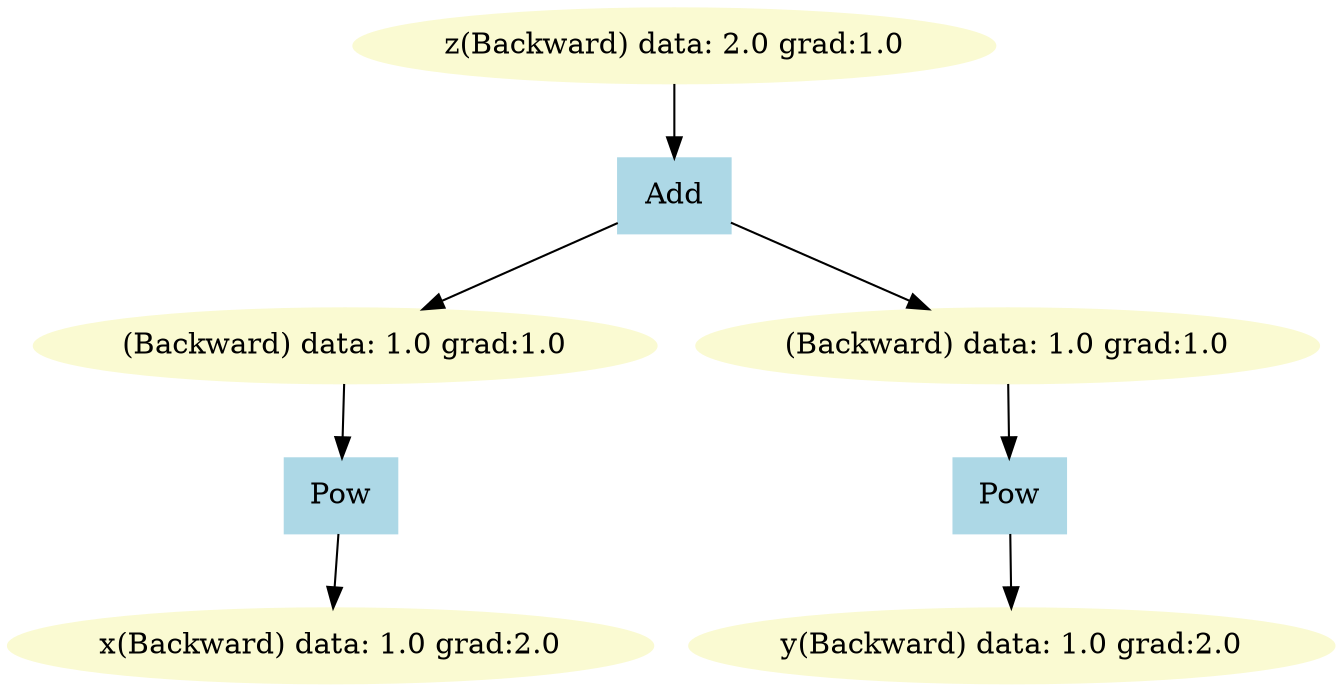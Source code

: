 digraph g {
2714442466928 [label="z(Backward) data: 2.0 grad:1.0", color=lightgoldenrodyellow, style=filled]
2714442466736 [label ="Add", color=lightblue, style=filled, shape=box]
2714442466736 -> 2714442466592
2714442466736 -> 2714442466784
2714442466928 -> 2714442466736
2714442466592 [label="(Backward) data: 1.0 grad:1.0", color=lightgoldenrodyellow, style=filled]
2714442466784 [label="(Backward) data: 1.0 grad:1.0", color=lightgoldenrodyellow, style=filled]
2714442466448 [label ="Pow", color=lightblue, style=filled, shape=box]
2714442466448 -> 2716550835600
2714442466784 -> 2714442466448
2716550835600 [label="y(Backward) data: 1.0 grad:2.0", color=lightgoldenrodyellow, style=filled]
2716550835504 [label ="Pow", color=lightblue, style=filled, shape=box]
2716550835504 -> 2716550835648
2714442466592 -> 2716550835504
2716550835648 [label="x(Backward) data: 1.0 grad:2.0", color=lightgoldenrodyellow, style=filled]
}
